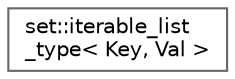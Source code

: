 digraph "类继承关系图"
{
 // LATEX_PDF_SIZE
  bgcolor="transparent";
  edge [fontname=Helvetica,fontsize=10,labelfontname=Helvetica,labelfontsize=10];
  node [fontname=Helvetica,fontsize=10,shape=box,height=0.2,width=0.4];
  rankdir="LR";
  Node0 [id="Node000000",label="set::iterable_list\l_type\< Key, Val \>",height=0.2,width=0.4,color="grey40", fillcolor="white", style="filled",URL="$structset_1_1iterable__list__type.html",tooltip=" "];
}
